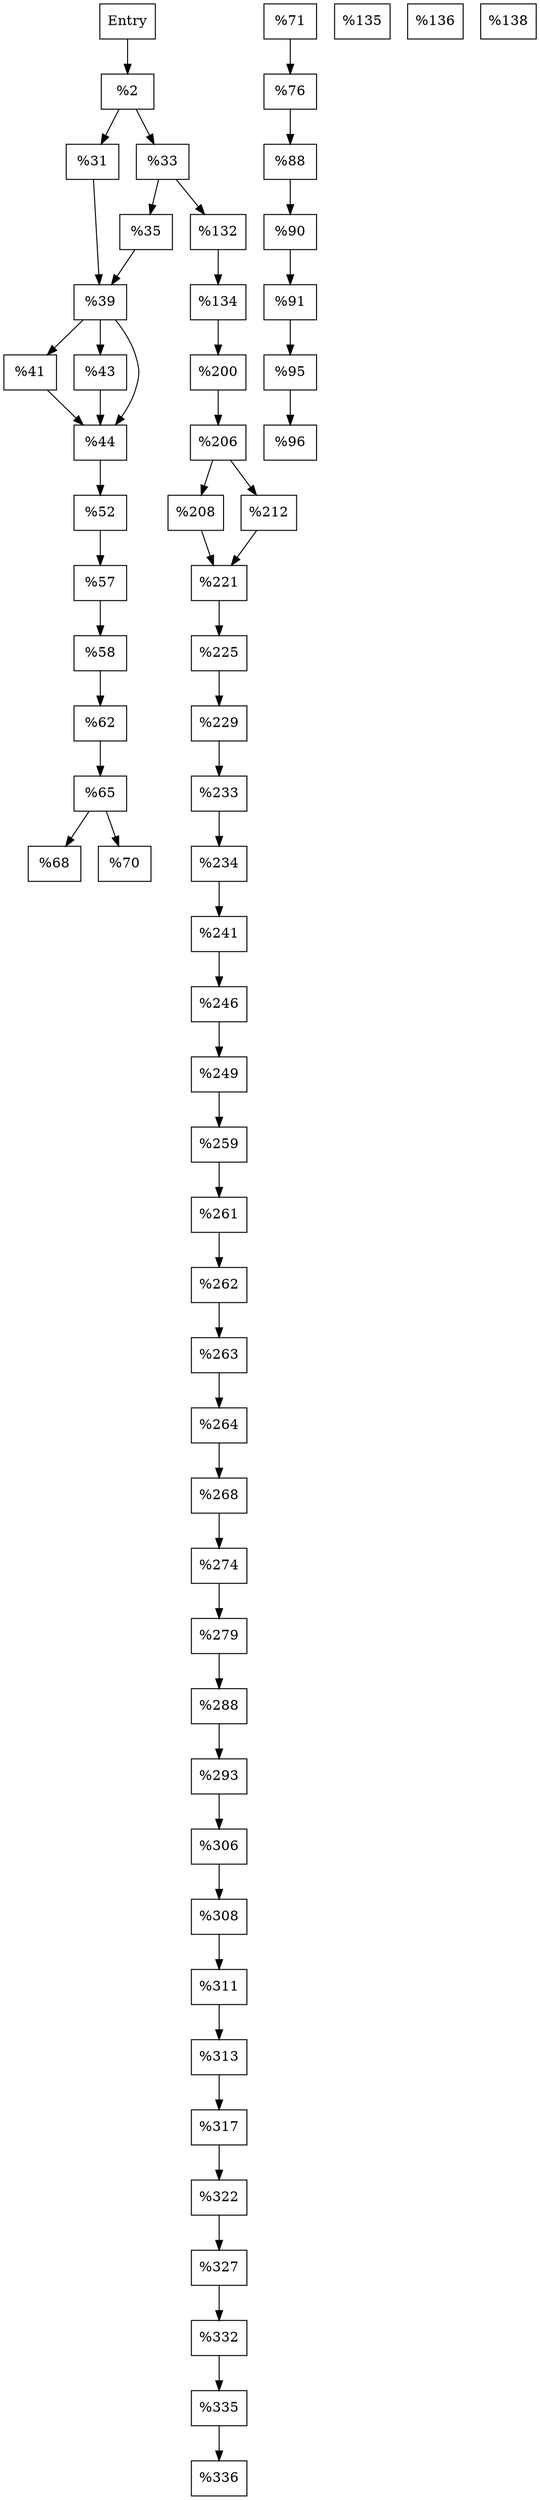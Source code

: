 digraph CFG {
    // Nodes
    node [shape=box];
    entry [label="Entry"];
    block2 [label="%2"];
    block31 [label="%31"];
    block33 [label="%33"];
    block35 [label="%35"];
    block39 [label="%39"];
    block41 [label="%41"];
    block43 [label="%43"];
    block44 [label="%44"];
    block52 [label="%52"];
    block57 [label="%57"];
    block58 [label="%58"];
    block62 [label="%62"];
    block65 [label="%65"];
    block68 [label="%68"];
    block70 [label="%70"];
    block71 [label="%71"];
    block76 [label="%76"];
    block88 [label="%88"];
    block90 [label="%90"];
    block91 [label="%91"];
    block95 [label="%95"];
    block96 [label="%96"];
    block132 [label="%132"];
    block134 [label="%134"];
    block135 [label="%135"];
    block136 [label="%136"];
    block138 [label="%138"];
    block200 [label="%200"];
    block206 [label="%206"];
    block208 [label="%208"];
    block212 [label="%212"];
    block221 [label="%221"];
    block225 [label="%225"];
    block229 [label="%229"];
    block233 [label="%233"];
    block234 [label="%234"];
    block241 [label="%241"];
    block246 [label="%246"];
    block249 [label="%249"];
    block259 [label="%259"];
    block261 [label="%261"];
    block262 [label="%262"];
    block263 [label="%263"];
    block264 [label="%264"];
    block268 [label="%268"];
    block274 [label="%274"];
    block279 [label="%279"];
    block288 [label="%288"];
    block293 [label="%293"];
    block306 [label="%306"];
    block308 [label="%308"];
    block311 [label="%311"];
    block313 [label="%313"];
    block317 [label="%317"];
    block322 [label="%322"];
    block327 [label="%327"];
    block332 [label="%332"];
    block335 [label="%335"];
    block336 [label="%336"];

    // Edges
    entry -> block2;
    block2 -> block31;
    block2 -> block33;
    
    block31 -> block39;
    
    block33 -> block35;
    block33 -> block132;

    block35 -> block39;

    block39 -> block41;
    block39 -> block43;
    block39 -> block44;

    block41 -> block44;

    block43 -> block44;

    block44 -> block52;

    block52 -> block57;

    block57 -> block58;

    block58 -> block62;

    block62 -> block65;

    block65 -> block68;
    block65 -> block70;

    block71 -> block76;

    block76 -> block88;

    block88 -> block90;

    block90 -> block91;

    block91 -> block95;

    block95 -> block96;

    block132 -> block134;

    block134 -> block200;

    block200 -> block206;

    block206 -> block208;
    block206 -> block212;

    block208 -> block221;

    block212 -> block221;

    block221 -> block225;

    block225 -> block229;

    block229 -> block233;

    block233 -> block234;

    block234 -> block241;

    block241 -> block246;

    block246 -> block249;

    block249 -> block259;

    block259 -> block261;

    block261 -> block262;

    block262 -> block263;

    block263 -> block264;

    block264 -> block268;

    block268 -> block274;

    block274 -> block279;

    block279 -> block288;

    block288 -> block293;

    block293 -> block306;

    block306 -> block308;

    block308 -> block311;

    block311 -> block313;

    block313 -> block317;

    block317 -> block322;

    block322 -> block327;

    block327 -> block332;

    block332 -> block335;

    block335 -> block336;
}